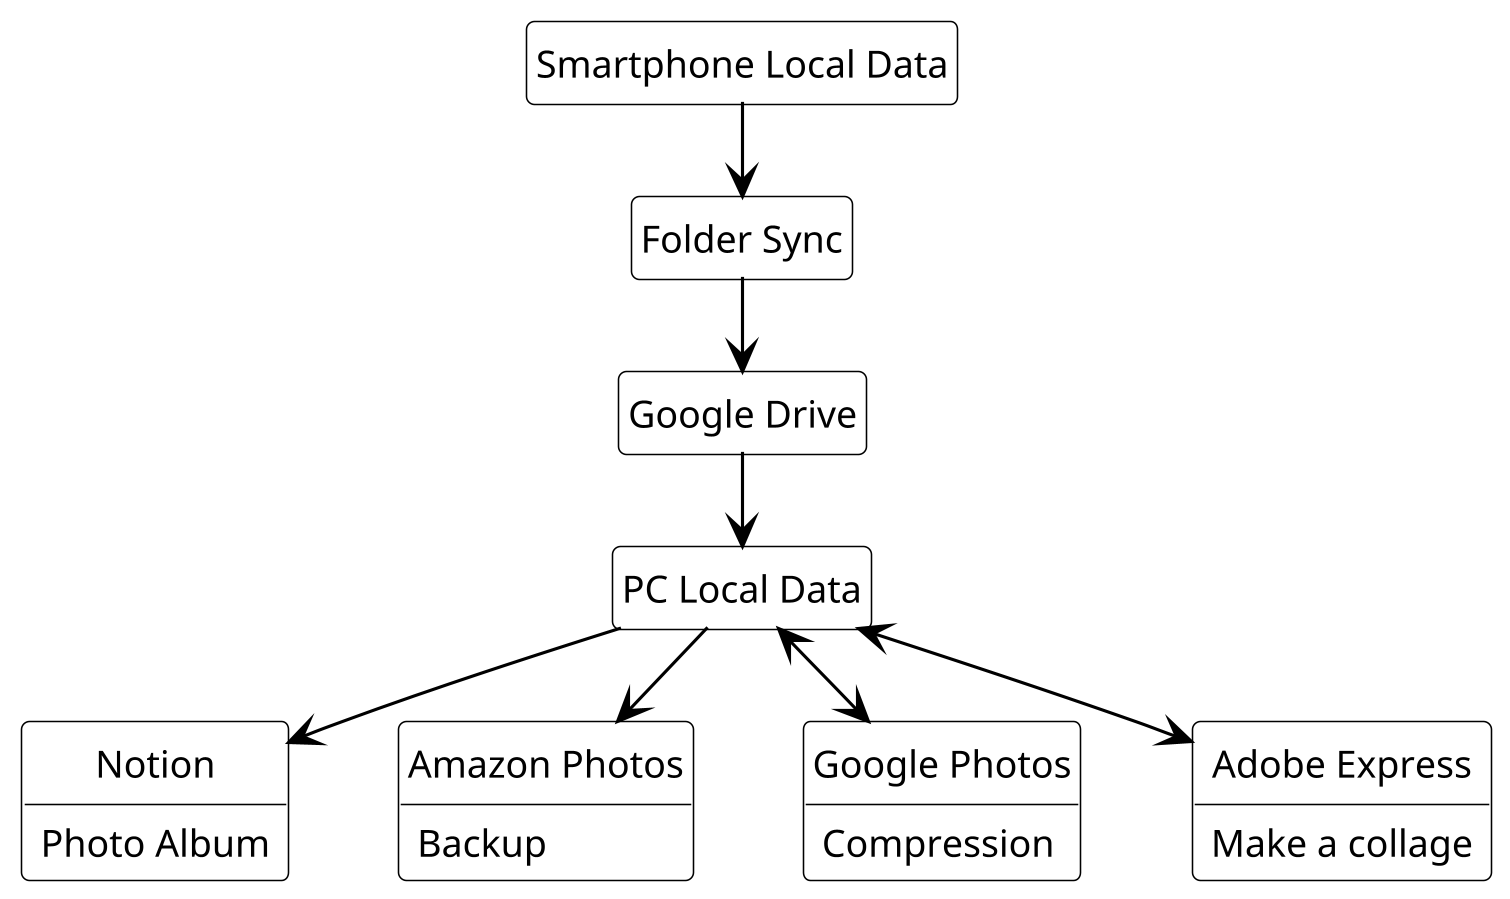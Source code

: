 @startuml

hide circle
hide empty fields
hide empty methods

skinparam class {
    backGroundColor white
    borderColor black
    arrowColor black
}

skinparam {
    shadowing false
    ranksep 30
    dpi 300
    arrowThickness 1
    defaultFontName Meiryo
    defaultFontSize 12
    arrowFontSize 8
}

class "Smartphone Local Data" as smartphonelocaldata

class "Folder Sync" as foldersync

class "Google Drive" as googledrive

class "PC Local Data" as pclocaldata

class "Notion" as notion {
    Photo Album
}

class "Amazon Photos" as amazonphotos {
    Backup
}

class "Google Photos" as googlephotos {
    Compression
}

class "Adobe Express" as adobeexpress {
    Make a collage
}

smartphonelocaldata --> foldersync
foldersync --> googledrive
googledrive --> pclocaldata
pclocaldata --> notion
pclocaldata --> amazonphotos
pclocaldata <--> googlephotos
pclocaldata <--> adobeexpress

@enduml
